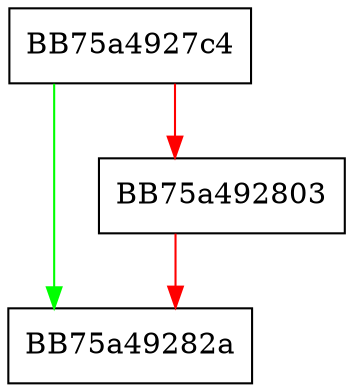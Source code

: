 digraph FireWaitEndCallback {
  node [shape="box"];
  graph [splines=ortho];
  BB75a4927c4 -> BB75a49282a [color="green"];
  BB75a4927c4 -> BB75a492803 [color="red"];
  BB75a492803 -> BB75a49282a [color="red"];
}
